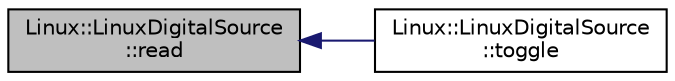 digraph "Linux::LinuxDigitalSource::read"
{
 // INTERACTIVE_SVG=YES
  edge [fontname="Helvetica",fontsize="10",labelfontname="Helvetica",labelfontsize="10"];
  node [fontname="Helvetica",fontsize="10",shape=record];
  rankdir="LR";
  Node1 [label="Linux::LinuxDigitalSource\l::read",height=0.2,width=0.4,color="black", fillcolor="grey75", style="filled" fontcolor="black"];
  Node1 -> Node2 [dir="back",color="midnightblue",fontsize="10",style="solid",fontname="Helvetica"];
  Node2 [label="Linux::LinuxDigitalSource\l::toggle",height=0.2,width=0.4,color="black", fillcolor="white", style="filled",URL="$classLinux_1_1LinuxDigitalSource.html#a688f96c36d4cd87b625ac26547753ef9"];
}
